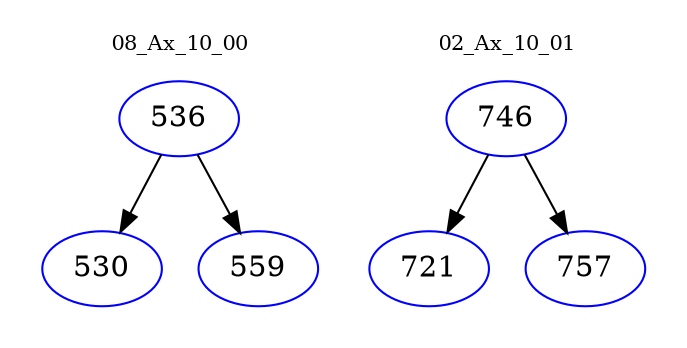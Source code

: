 digraph{
subgraph cluster_0 {
color = white
label = "08_Ax_10_00";
fontsize=10;
T0_536 [label="536", color="blue"]
T0_536 -> T0_530 [color="black"]
T0_530 [label="530", color="blue"]
T0_536 -> T0_559 [color="black"]
T0_559 [label="559", color="blue"]
}
subgraph cluster_1 {
color = white
label = "02_Ax_10_01";
fontsize=10;
T1_746 [label="746", color="blue"]
T1_746 -> T1_721 [color="black"]
T1_721 [label="721", color="blue"]
T1_746 -> T1_757 [color="black"]
T1_757 [label="757", color="blue"]
}
}
